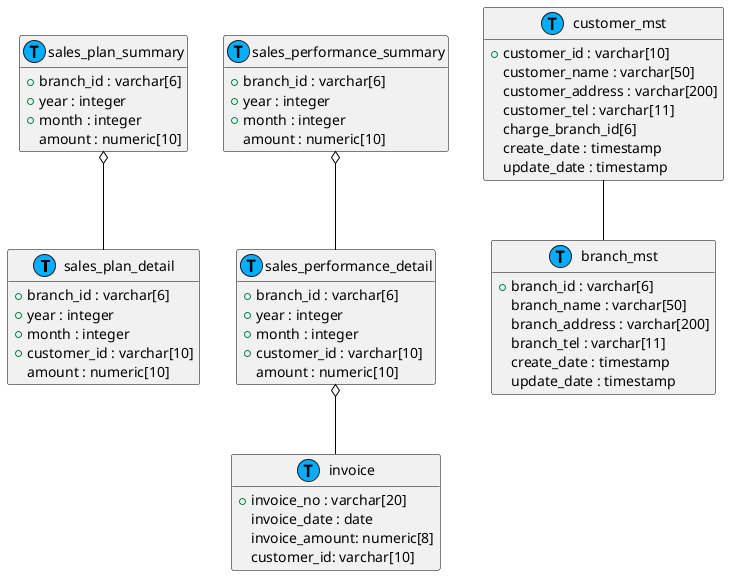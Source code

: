 @startuml

skinparam Note {
  BackgroundColor #8bffc0
  BorderColor black
}

skinparam Class {
  BorderColor black
  ArrowColor black
}

class sales_plan_detail << (T,#05adff) >> {
  +branch_id : varchar[6]
  +year : integer
  +month : integer
  +customer_id : varchar[10]
  amount : numeric[10]
}

class sales_plan_summary << (T,#05adff) >> {
  +branch_id : varchar[6]
  +year : integer
  +month : integer
  amount : numeric[10]
}

class sales_performance_detail << (T,#05adff) >> {
  +branch_id : varchar[6]
  +year : integer
  +month : integer
  +customer_id : varchar[10]
  amount : numeric[10]
}

class sales_performance_summary << (T,#05adff) >> {
  +branch_id : varchar[6]
  +year : integer
  +month : integer
  amount : numeric[10]
}

class invoice << (T,#05adff) >> {
  +invoice_no : varchar[20]
  invoice_date : date
  invoice_amount: numeric[8]
  customer_id: varchar[10]
}

class branch_mst << (T,#05adff) >> {
  +branch_id : varchar[6]
  branch_name : varchar[50]
  branch_address : varchar[200]
  branch_tel : varchar[11]
  create_date : timestamp
  update_date : timestamp
}

class customer_mst << (T,#05adff) >> {
  +customer_id : varchar[10]
  customer_name : varchar[50]
  customer_address : varchar[200]
  customer_tel : varchar[11]
  charge_branch_id[6]
  create_date : timestamp
  update_date : timestamp
}


sales_plan_summary o-- sales_plan_detail
sales_performance_summary o-- sales_performance_detail
sales_performance_detail o-- invoice

customer_mst -- branch_mst

hide class methods
@enduml
